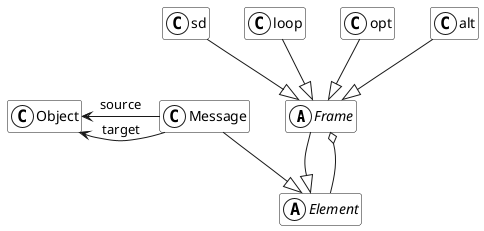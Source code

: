 @startuml
'https://plantuml.com/class-diagram
skinparam ClassBackgroundColor white
skinparam shadowing false


abstract class Frame << (A,white) >>{
}

abstract class Element << (A,white) >>{
    +convertToESG(): String
}
class Message << (C,white) >>
class Object << (C,white) >>{
    +name: String
}


Frame --|> Element
Message --|> Element

Frame o-- Element

Object <- Message: source
Object <- Message: target


class sd << (C,white) >>
class loop << (C,white) >>
class opt << (C,white) >>
class alt << (C,white) >>

sd --|> Frame
loop --|> Frame
opt --|> Frame
alt --|> Frame

hide member

@enduml